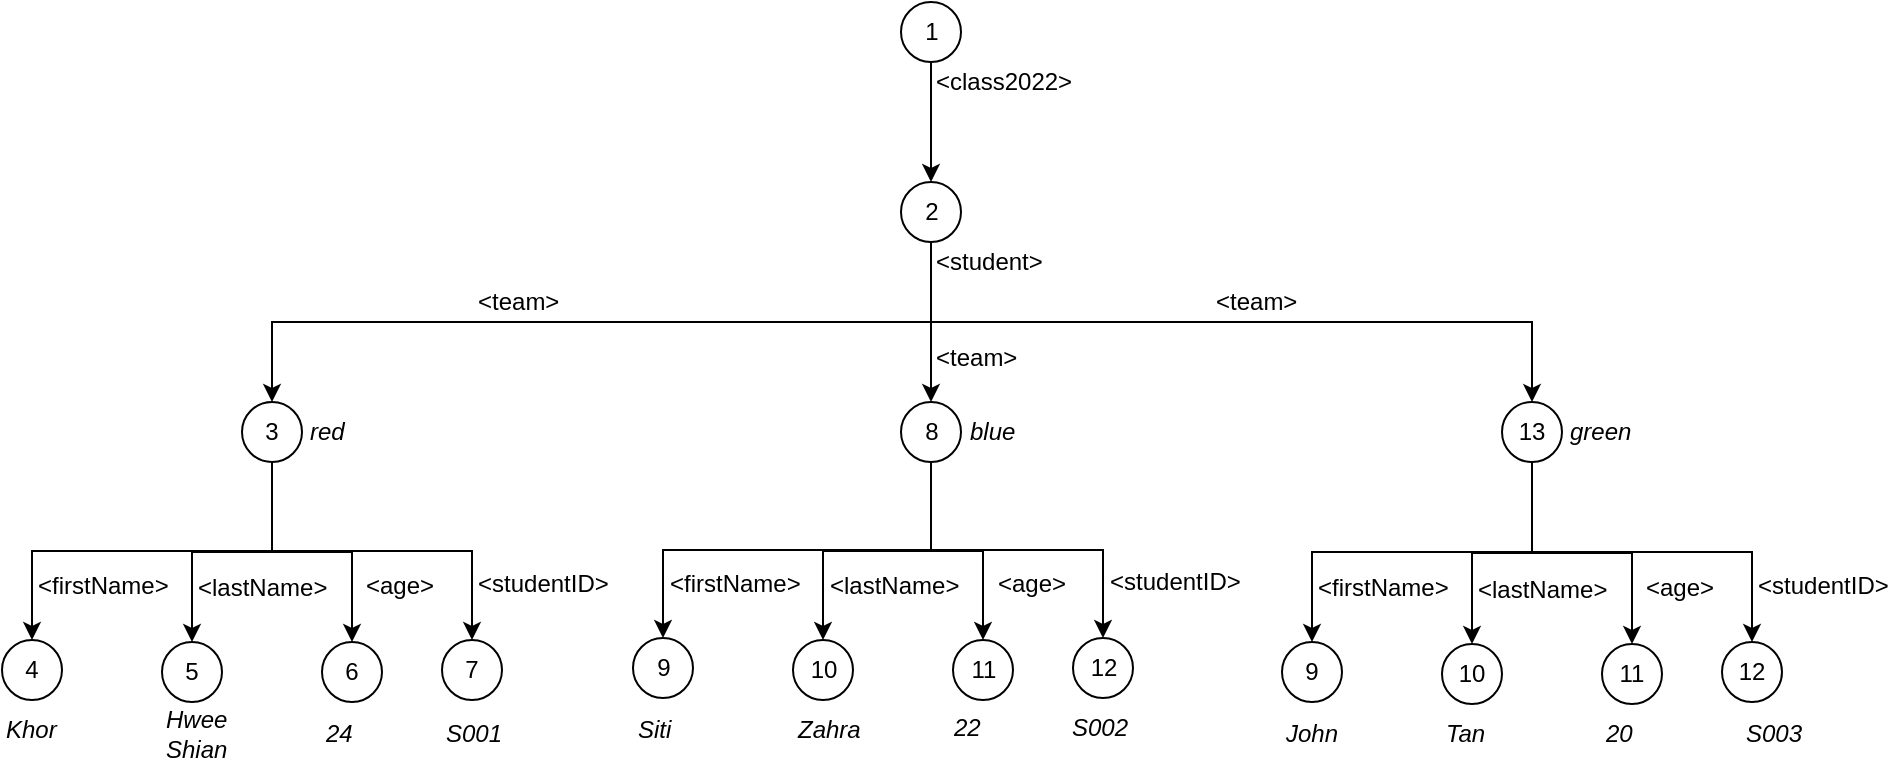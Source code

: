 <mxfile version="26.2.9">
  <diagram name="第 1 页" id="-MWFYzPepKz2P6zelnVu">
    <mxGraphModel dx="1039" dy="578" grid="1" gridSize="10" guides="1" tooltips="1" connect="1" arrows="1" fold="1" page="1" pageScale="1" pageWidth="827" pageHeight="1169" math="0" shadow="0">
      <root>
        <mxCell id="0" />
        <mxCell id="1" parent="0" />
        <mxCell id="tpHpxGHbs9bFJgJ8sxmu-21" style="edgeStyle=orthogonalEdgeStyle;rounded=0;orthogonalLoop=1;jettySize=auto;html=1;exitX=0.5;exitY=1;exitDx=0;exitDy=0;entryX=0.5;entryY=0;entryDx=0;entryDy=0;align=left;" edge="1" parent="1" source="tpHpxGHbs9bFJgJ8sxmu-1" target="tpHpxGHbs9bFJgJ8sxmu-2">
          <mxGeometry relative="1" as="geometry" />
        </mxCell>
        <mxCell id="tpHpxGHbs9bFJgJ8sxmu-1" value="1" style="ellipse;whiteSpace=wrap;html=1;aspect=fixed;align=center;" vertex="1" parent="1">
          <mxGeometry x="479.5" y="10" width="30" height="30" as="geometry" />
        </mxCell>
        <mxCell id="tpHpxGHbs9bFJgJ8sxmu-25" style="edgeStyle=orthogonalEdgeStyle;rounded=0;orthogonalLoop=1;jettySize=auto;html=1;exitX=0.5;exitY=1;exitDx=0;exitDy=0;entryX=0.5;entryY=0;entryDx=0;entryDy=0;align=left;" edge="1" parent="1" source="tpHpxGHbs9bFJgJ8sxmu-2" target="tpHpxGHbs9bFJgJ8sxmu-16">
          <mxGeometry relative="1" as="geometry">
            <Array as="points">
              <mxPoint x="495" y="170" />
              <mxPoint x="795" y="170" />
            </Array>
          </mxGeometry>
        </mxCell>
        <mxCell id="tpHpxGHbs9bFJgJ8sxmu-59" style="edgeStyle=orthogonalEdgeStyle;rounded=0;orthogonalLoop=1;jettySize=auto;html=1;exitX=0.5;exitY=1;exitDx=0;exitDy=0;entryX=0.5;entryY=0;entryDx=0;entryDy=0;align=left;" edge="1" parent="1" source="tpHpxGHbs9bFJgJ8sxmu-2" target="tpHpxGHbs9bFJgJ8sxmu-3">
          <mxGeometry relative="1" as="geometry">
            <Array as="points">
              <mxPoint x="495" y="170" />
              <mxPoint x="165" y="170" />
            </Array>
          </mxGeometry>
        </mxCell>
        <mxCell id="tpHpxGHbs9bFJgJ8sxmu-90" style="edgeStyle=orthogonalEdgeStyle;rounded=0;orthogonalLoop=1;jettySize=auto;html=1;exitX=0.5;exitY=1;exitDx=0;exitDy=0;entryX=0.5;entryY=0;entryDx=0;entryDy=0;" edge="1" parent="1" source="tpHpxGHbs9bFJgJ8sxmu-2" target="tpHpxGHbs9bFJgJ8sxmu-10">
          <mxGeometry relative="1" as="geometry" />
        </mxCell>
        <mxCell id="tpHpxGHbs9bFJgJ8sxmu-2" value="2" style="ellipse;whiteSpace=wrap;html=1;aspect=fixed;align=center;" vertex="1" parent="1">
          <mxGeometry x="479.5" y="100" width="30" height="30" as="geometry" />
        </mxCell>
        <mxCell id="tpHpxGHbs9bFJgJ8sxmu-46" style="edgeStyle=orthogonalEdgeStyle;rounded=0;orthogonalLoop=1;jettySize=auto;html=1;exitX=0.5;exitY=1;exitDx=0;exitDy=0;entryX=0.5;entryY=0;entryDx=0;entryDy=0;align=left;" edge="1" parent="1" source="tpHpxGHbs9bFJgJ8sxmu-3" target="tpHpxGHbs9bFJgJ8sxmu-4">
          <mxGeometry relative="1" as="geometry" />
        </mxCell>
        <mxCell id="tpHpxGHbs9bFJgJ8sxmu-47" style="edgeStyle=orthogonalEdgeStyle;rounded=0;orthogonalLoop=1;jettySize=auto;html=1;exitX=0.5;exitY=1;exitDx=0;exitDy=0;entryX=0.5;entryY=0;entryDx=0;entryDy=0;align=left;" edge="1" parent="1" source="tpHpxGHbs9bFJgJ8sxmu-3" target="tpHpxGHbs9bFJgJ8sxmu-7">
          <mxGeometry relative="1" as="geometry" />
        </mxCell>
        <mxCell id="tpHpxGHbs9bFJgJ8sxmu-48" style="edgeStyle=orthogonalEdgeStyle;rounded=0;orthogonalLoop=1;jettySize=auto;html=1;exitX=0.5;exitY=1;exitDx=0;exitDy=0;entryX=0.5;entryY=0;entryDx=0;entryDy=0;align=left;" edge="1" parent="1" source="tpHpxGHbs9bFJgJ8sxmu-3" target="tpHpxGHbs9bFJgJ8sxmu-8">
          <mxGeometry relative="1" as="geometry" />
        </mxCell>
        <mxCell id="tpHpxGHbs9bFJgJ8sxmu-49" style="edgeStyle=orthogonalEdgeStyle;rounded=0;orthogonalLoop=1;jettySize=auto;html=1;exitX=0.5;exitY=1;exitDx=0;exitDy=0;entryX=0.5;entryY=0;entryDx=0;entryDy=0;align=left;" edge="1" parent="1" source="tpHpxGHbs9bFJgJ8sxmu-3" target="tpHpxGHbs9bFJgJ8sxmu-9">
          <mxGeometry relative="1" as="geometry" />
        </mxCell>
        <mxCell id="tpHpxGHbs9bFJgJ8sxmu-3" value="3" style="ellipse;whiteSpace=wrap;html=1;aspect=fixed;align=center;" vertex="1" parent="1">
          <mxGeometry x="150" y="210" width="30" height="30" as="geometry" />
        </mxCell>
        <mxCell id="tpHpxGHbs9bFJgJ8sxmu-4" value="4" style="ellipse;whiteSpace=wrap;html=1;aspect=fixed;align=center;" vertex="1" parent="1">
          <mxGeometry x="30" y="329" width="30" height="30" as="geometry" />
        </mxCell>
        <mxCell id="tpHpxGHbs9bFJgJ8sxmu-7" value="5" style="ellipse;whiteSpace=wrap;html=1;aspect=fixed;align=center;" vertex="1" parent="1">
          <mxGeometry x="110" y="330" width="30" height="30" as="geometry" />
        </mxCell>
        <mxCell id="tpHpxGHbs9bFJgJ8sxmu-8" value="6" style="ellipse;whiteSpace=wrap;html=1;aspect=fixed;align=center;" vertex="1" parent="1">
          <mxGeometry x="190" y="330" width="30" height="30" as="geometry" />
        </mxCell>
        <mxCell id="tpHpxGHbs9bFJgJ8sxmu-9" value="7" style="ellipse;whiteSpace=wrap;html=1;aspect=fixed;align=center;" vertex="1" parent="1">
          <mxGeometry x="250" y="329" width="30" height="30" as="geometry" />
        </mxCell>
        <mxCell id="tpHpxGHbs9bFJgJ8sxmu-83" style="edgeStyle=orthogonalEdgeStyle;rounded=0;orthogonalLoop=1;jettySize=auto;html=1;exitX=0.5;exitY=1;exitDx=0;exitDy=0;entryX=0.5;entryY=0;entryDx=0;entryDy=0;" edge="1" parent="1" source="tpHpxGHbs9bFJgJ8sxmu-10" target="tpHpxGHbs9bFJgJ8sxmu-75">
          <mxGeometry relative="1" as="geometry" />
        </mxCell>
        <mxCell id="tpHpxGHbs9bFJgJ8sxmu-84" style="edgeStyle=orthogonalEdgeStyle;rounded=0;orthogonalLoop=1;jettySize=auto;html=1;exitX=0.5;exitY=1;exitDx=0;exitDy=0;entryX=0.5;entryY=0;entryDx=0;entryDy=0;" edge="1" parent="1" source="tpHpxGHbs9bFJgJ8sxmu-10" target="tpHpxGHbs9bFJgJ8sxmu-76">
          <mxGeometry relative="1" as="geometry" />
        </mxCell>
        <mxCell id="tpHpxGHbs9bFJgJ8sxmu-85" style="edgeStyle=orthogonalEdgeStyle;rounded=0;orthogonalLoop=1;jettySize=auto;html=1;exitX=0.5;exitY=1;exitDx=0;exitDy=0;entryX=0.5;entryY=0;entryDx=0;entryDy=0;" edge="1" parent="1" source="tpHpxGHbs9bFJgJ8sxmu-10" target="tpHpxGHbs9bFJgJ8sxmu-77">
          <mxGeometry relative="1" as="geometry" />
        </mxCell>
        <mxCell id="tpHpxGHbs9bFJgJ8sxmu-86" style="edgeStyle=orthogonalEdgeStyle;rounded=0;orthogonalLoop=1;jettySize=auto;html=1;exitX=0.5;exitY=1;exitDx=0;exitDy=0;entryX=0.5;entryY=0;entryDx=0;entryDy=0;" edge="1" parent="1" source="tpHpxGHbs9bFJgJ8sxmu-10" target="tpHpxGHbs9bFJgJ8sxmu-78">
          <mxGeometry relative="1" as="geometry" />
        </mxCell>
        <mxCell id="tpHpxGHbs9bFJgJ8sxmu-10" value="8" style="ellipse;whiteSpace=wrap;html=1;aspect=fixed;align=center;" vertex="1" parent="1">
          <mxGeometry x="479.5" y="210" width="30" height="30" as="geometry" />
        </mxCell>
        <mxCell id="tpHpxGHbs9bFJgJ8sxmu-100" style="edgeStyle=orthogonalEdgeStyle;rounded=0;orthogonalLoop=1;jettySize=auto;html=1;exitX=0.5;exitY=1;exitDx=0;exitDy=0;entryX=0.5;entryY=0;entryDx=0;entryDy=0;" edge="1" parent="1" source="tpHpxGHbs9bFJgJ8sxmu-16" target="tpHpxGHbs9bFJgJ8sxmu-92">
          <mxGeometry relative="1" as="geometry" />
        </mxCell>
        <mxCell id="tpHpxGHbs9bFJgJ8sxmu-101" style="edgeStyle=orthogonalEdgeStyle;rounded=0;orthogonalLoop=1;jettySize=auto;html=1;exitX=0.5;exitY=1;exitDx=0;exitDy=0;entryX=0.5;entryY=0;entryDx=0;entryDy=0;" edge="1" parent="1" source="tpHpxGHbs9bFJgJ8sxmu-16" target="tpHpxGHbs9bFJgJ8sxmu-93">
          <mxGeometry relative="1" as="geometry" />
        </mxCell>
        <mxCell id="tpHpxGHbs9bFJgJ8sxmu-102" style="edgeStyle=orthogonalEdgeStyle;rounded=0;orthogonalLoop=1;jettySize=auto;html=1;exitX=0.5;exitY=1;exitDx=0;exitDy=0;entryX=0.5;entryY=0;entryDx=0;entryDy=0;" edge="1" parent="1" source="tpHpxGHbs9bFJgJ8sxmu-16" target="tpHpxGHbs9bFJgJ8sxmu-94">
          <mxGeometry relative="1" as="geometry" />
        </mxCell>
        <mxCell id="tpHpxGHbs9bFJgJ8sxmu-103" style="edgeStyle=orthogonalEdgeStyle;rounded=0;orthogonalLoop=1;jettySize=auto;html=1;exitX=0.5;exitY=1;exitDx=0;exitDy=0;entryX=0.5;entryY=0;entryDx=0;entryDy=0;" edge="1" parent="1" source="tpHpxGHbs9bFJgJ8sxmu-16" target="tpHpxGHbs9bFJgJ8sxmu-95">
          <mxGeometry relative="1" as="geometry" />
        </mxCell>
        <mxCell id="tpHpxGHbs9bFJgJ8sxmu-16" value="13" style="ellipse;whiteSpace=wrap;html=1;aspect=fixed;align=center;" vertex="1" parent="1">
          <mxGeometry x="780" y="210" width="30" height="30" as="geometry" />
        </mxCell>
        <mxCell id="tpHpxGHbs9bFJgJ8sxmu-58" value="&amp;lt;class2022&amp;gt;" style="text;html=1;align=left;verticalAlign=middle;whiteSpace=wrap;rounded=0;" vertex="1" parent="1">
          <mxGeometry x="494.5" y="40" width="76" height="20" as="geometry" />
        </mxCell>
        <mxCell id="tpHpxGHbs9bFJgJ8sxmu-61" value="&amp;lt;student&amp;gt;" style="text;html=1;align=left;verticalAlign=middle;whiteSpace=wrap;rounded=0;" vertex="1" parent="1">
          <mxGeometry x="494.5" y="130" width="60" height="20" as="geometry" />
        </mxCell>
        <mxCell id="tpHpxGHbs9bFJgJ8sxmu-62" value="red" style="text;html=1;align=left;verticalAlign=middle;whiteSpace=wrap;rounded=0;fontStyle=2" vertex="1" parent="1">
          <mxGeometry x="182" y="210" width="36" height="30" as="geometry" />
        </mxCell>
        <mxCell id="tpHpxGHbs9bFJgJ8sxmu-63" value="blue" style="text;html=1;align=left;verticalAlign=middle;whiteSpace=wrap;rounded=0;fontStyle=2" vertex="1" parent="1">
          <mxGeometry x="511.5" y="210" width="36" height="30" as="geometry" />
        </mxCell>
        <mxCell id="tpHpxGHbs9bFJgJ8sxmu-64" value="green" style="text;html=1;align=left;verticalAlign=middle;whiteSpace=wrap;rounded=0;fontStyle=2" vertex="1" parent="1">
          <mxGeometry x="812" y="210" width="36" height="30" as="geometry" />
        </mxCell>
        <mxCell id="tpHpxGHbs9bFJgJ8sxmu-65" value="&amp;lt;team&amp;gt;" style="text;html=1;align=left;verticalAlign=middle;whiteSpace=wrap;rounded=0;" vertex="1" parent="1">
          <mxGeometry x="266" y="150" width="60" height="20" as="geometry" />
        </mxCell>
        <mxCell id="tpHpxGHbs9bFJgJ8sxmu-66" value="&amp;lt;team&amp;gt;" style="text;html=1;align=left;verticalAlign=middle;whiteSpace=wrap;rounded=0;" vertex="1" parent="1">
          <mxGeometry x="494.5" y="178" width="60" height="20" as="geometry" />
        </mxCell>
        <mxCell id="tpHpxGHbs9bFJgJ8sxmu-67" value="&amp;lt;team&amp;gt;" style="text;html=1;align=left;verticalAlign=middle;whiteSpace=wrap;rounded=0;" vertex="1" parent="1">
          <mxGeometry x="635" y="150" width="60" height="20" as="geometry" />
        </mxCell>
        <mxCell id="tpHpxGHbs9bFJgJ8sxmu-68" value="&amp;lt;firstName&amp;gt;" style="text;html=1;align=left;verticalAlign=middle;whiteSpace=wrap;rounded=0;" vertex="1" parent="1">
          <mxGeometry x="46" y="292" width="70" height="20" as="geometry" />
        </mxCell>
        <mxCell id="tpHpxGHbs9bFJgJ8sxmu-69" value="&amp;lt;lastName&amp;gt;" style="text;html=1;align=left;verticalAlign=middle;whiteSpace=wrap;rounded=0;" vertex="1" parent="1">
          <mxGeometry x="126" y="293" width="62" height="20" as="geometry" />
        </mxCell>
        <mxCell id="tpHpxGHbs9bFJgJ8sxmu-70" value="&amp;lt;age&amp;gt;" style="text;html=1;align=left;verticalAlign=middle;whiteSpace=wrap;rounded=0;" vertex="1" parent="1">
          <mxGeometry x="210" y="292" width="30" height="20" as="geometry" />
        </mxCell>
        <mxCell id="tpHpxGHbs9bFJgJ8sxmu-72" value="&amp;lt;studentID&amp;gt;" style="text;html=1;align=left;verticalAlign=middle;whiteSpace=wrap;rounded=0;" vertex="1" parent="1">
          <mxGeometry x="266" y="291" width="62" height="20" as="geometry" />
        </mxCell>
        <mxCell id="tpHpxGHbs9bFJgJ8sxmu-75" value="9" style="ellipse;whiteSpace=wrap;html=1;aspect=fixed;align=center;" vertex="1" parent="1">
          <mxGeometry x="345.5" y="328" width="30" height="30" as="geometry" />
        </mxCell>
        <mxCell id="tpHpxGHbs9bFJgJ8sxmu-76" value="10" style="ellipse;whiteSpace=wrap;html=1;aspect=fixed;align=center;" vertex="1" parent="1">
          <mxGeometry x="425.5" y="329" width="30" height="30" as="geometry" />
        </mxCell>
        <mxCell id="tpHpxGHbs9bFJgJ8sxmu-77" value="11" style="ellipse;whiteSpace=wrap;html=1;aspect=fixed;align=center;" vertex="1" parent="1">
          <mxGeometry x="505.5" y="329" width="30" height="30" as="geometry" />
        </mxCell>
        <mxCell id="tpHpxGHbs9bFJgJ8sxmu-78" value="12" style="ellipse;whiteSpace=wrap;html=1;aspect=fixed;align=center;" vertex="1" parent="1">
          <mxGeometry x="565.5" y="328" width="30" height="30" as="geometry" />
        </mxCell>
        <mxCell id="tpHpxGHbs9bFJgJ8sxmu-79" value="&amp;lt;firstName&amp;gt;" style="text;html=1;align=left;verticalAlign=middle;whiteSpace=wrap;rounded=0;" vertex="1" parent="1">
          <mxGeometry x="361.5" y="291" width="70" height="20" as="geometry" />
        </mxCell>
        <mxCell id="tpHpxGHbs9bFJgJ8sxmu-80" value="&amp;lt;lastName&amp;gt;" style="text;html=1;align=left;verticalAlign=middle;whiteSpace=wrap;rounded=0;" vertex="1" parent="1">
          <mxGeometry x="441.5" y="292" width="62" height="20" as="geometry" />
        </mxCell>
        <mxCell id="tpHpxGHbs9bFJgJ8sxmu-81" value="&amp;lt;age&amp;gt;" style="text;html=1;align=left;verticalAlign=middle;whiteSpace=wrap;rounded=0;" vertex="1" parent="1">
          <mxGeometry x="525.5" y="291" width="30" height="20" as="geometry" />
        </mxCell>
        <mxCell id="tpHpxGHbs9bFJgJ8sxmu-82" value="&amp;lt;studentID&amp;gt;" style="text;html=1;align=left;verticalAlign=middle;whiteSpace=wrap;rounded=0;" vertex="1" parent="1">
          <mxGeometry x="581.5" y="290" width="62" height="20" as="geometry" />
        </mxCell>
        <mxCell id="tpHpxGHbs9bFJgJ8sxmu-92" value="9" style="ellipse;whiteSpace=wrap;html=1;aspect=fixed;align=center;" vertex="1" parent="1">
          <mxGeometry x="670" y="330" width="30" height="30" as="geometry" />
        </mxCell>
        <mxCell id="tpHpxGHbs9bFJgJ8sxmu-93" value="10" style="ellipse;whiteSpace=wrap;html=1;aspect=fixed;align=center;" vertex="1" parent="1">
          <mxGeometry x="750" y="331" width="30" height="30" as="geometry" />
        </mxCell>
        <mxCell id="tpHpxGHbs9bFJgJ8sxmu-94" value="11" style="ellipse;whiteSpace=wrap;html=1;aspect=fixed;align=center;" vertex="1" parent="1">
          <mxGeometry x="830" y="331" width="30" height="30" as="geometry" />
        </mxCell>
        <mxCell id="tpHpxGHbs9bFJgJ8sxmu-95" value="12" style="ellipse;whiteSpace=wrap;html=1;aspect=fixed;align=center;" vertex="1" parent="1">
          <mxGeometry x="890" y="330" width="30" height="30" as="geometry" />
        </mxCell>
        <mxCell id="tpHpxGHbs9bFJgJ8sxmu-96" value="&amp;lt;firstName&amp;gt;" style="text;html=1;align=left;verticalAlign=middle;whiteSpace=wrap;rounded=0;" vertex="1" parent="1">
          <mxGeometry x="686" y="293" width="70" height="20" as="geometry" />
        </mxCell>
        <mxCell id="tpHpxGHbs9bFJgJ8sxmu-97" value="&amp;lt;lastName&amp;gt;" style="text;html=1;align=left;verticalAlign=middle;whiteSpace=wrap;rounded=0;" vertex="1" parent="1">
          <mxGeometry x="766" y="294" width="62" height="20" as="geometry" />
        </mxCell>
        <mxCell id="tpHpxGHbs9bFJgJ8sxmu-98" value="&amp;lt;age&amp;gt;" style="text;html=1;align=left;verticalAlign=middle;whiteSpace=wrap;rounded=0;" vertex="1" parent="1">
          <mxGeometry x="850" y="293" width="30" height="20" as="geometry" />
        </mxCell>
        <mxCell id="tpHpxGHbs9bFJgJ8sxmu-99" value="&amp;lt;studentID&amp;gt;" style="text;html=1;align=left;verticalAlign=middle;whiteSpace=wrap;rounded=0;" vertex="1" parent="1">
          <mxGeometry x="906" y="292" width="62" height="20" as="geometry" />
        </mxCell>
        <mxCell id="tpHpxGHbs9bFJgJ8sxmu-104" value="Khor" style="text;html=1;align=left;verticalAlign=middle;whiteSpace=wrap;rounded=0;fontStyle=2" vertex="1" parent="1">
          <mxGeometry x="30" y="359" width="36" height="30" as="geometry" />
        </mxCell>
        <mxCell id="tpHpxGHbs9bFJgJ8sxmu-105" value="Hwee Shian" style="text;html=1;align=left;verticalAlign=middle;whiteSpace=wrap;rounded=0;fontStyle=2" vertex="1" parent="1">
          <mxGeometry x="110" y="361" width="36" height="30" as="geometry" />
        </mxCell>
        <mxCell id="tpHpxGHbs9bFJgJ8sxmu-106" value="24" style="text;html=1;align=left;verticalAlign=middle;whiteSpace=wrap;rounded=0;fontStyle=2" vertex="1" parent="1">
          <mxGeometry x="190" y="361" width="36" height="30" as="geometry" />
        </mxCell>
        <mxCell id="tpHpxGHbs9bFJgJ8sxmu-107" value="S001" style="text;html=1;align=left;verticalAlign=middle;whiteSpace=wrap;rounded=0;fontStyle=2" vertex="1" parent="1">
          <mxGeometry x="250" y="361" width="36" height="30" as="geometry" />
        </mxCell>
        <mxCell id="tpHpxGHbs9bFJgJ8sxmu-110" value="Siti" style="text;html=1;align=left;verticalAlign=middle;whiteSpace=wrap;rounded=0;fontStyle=2" vertex="1" parent="1">
          <mxGeometry x="345.5" y="359" width="36" height="30" as="geometry" />
        </mxCell>
        <mxCell id="tpHpxGHbs9bFJgJ8sxmu-111" value="Zahra" style="text;html=1;align=left;verticalAlign=middle;whiteSpace=wrap;rounded=0;fontStyle=2" vertex="1" parent="1">
          <mxGeometry x="425.5" y="359" width="36" height="30" as="geometry" />
        </mxCell>
        <mxCell id="tpHpxGHbs9bFJgJ8sxmu-112" value="22" style="text;html=1;align=left;verticalAlign=middle;whiteSpace=wrap;rounded=0;fontStyle=2" vertex="1" parent="1">
          <mxGeometry x="503.5" y="358" width="36" height="30" as="geometry" />
        </mxCell>
        <mxCell id="tpHpxGHbs9bFJgJ8sxmu-113" value="S002" style="text;html=1;align=left;verticalAlign=middle;whiteSpace=wrap;rounded=0;fontStyle=2" vertex="1" parent="1">
          <mxGeometry x="562.5" y="358" width="36" height="30" as="geometry" />
        </mxCell>
        <mxCell id="tpHpxGHbs9bFJgJ8sxmu-114" value="John" style="text;html=1;align=left;verticalAlign=middle;whiteSpace=wrap;rounded=0;fontStyle=2" vertex="1" parent="1">
          <mxGeometry x="670" y="361" width="36" height="30" as="geometry" />
        </mxCell>
        <mxCell id="tpHpxGHbs9bFJgJ8sxmu-115" value="Tan" style="text;html=1;align=left;verticalAlign=middle;whiteSpace=wrap;rounded=0;fontStyle=2" vertex="1" parent="1">
          <mxGeometry x="750" y="361" width="36" height="30" as="geometry" />
        </mxCell>
        <mxCell id="tpHpxGHbs9bFJgJ8sxmu-116" value="20" style="text;html=1;align=left;verticalAlign=middle;whiteSpace=wrap;rounded=0;fontStyle=2" vertex="1" parent="1">
          <mxGeometry x="830" y="361" width="36" height="30" as="geometry" />
        </mxCell>
        <mxCell id="tpHpxGHbs9bFJgJ8sxmu-117" value="S003" style="text;html=1;align=left;verticalAlign=middle;whiteSpace=wrap;rounded=0;fontStyle=2" vertex="1" parent="1">
          <mxGeometry x="900" y="361" width="36" height="30" as="geometry" />
        </mxCell>
      </root>
    </mxGraphModel>
  </diagram>
</mxfile>
